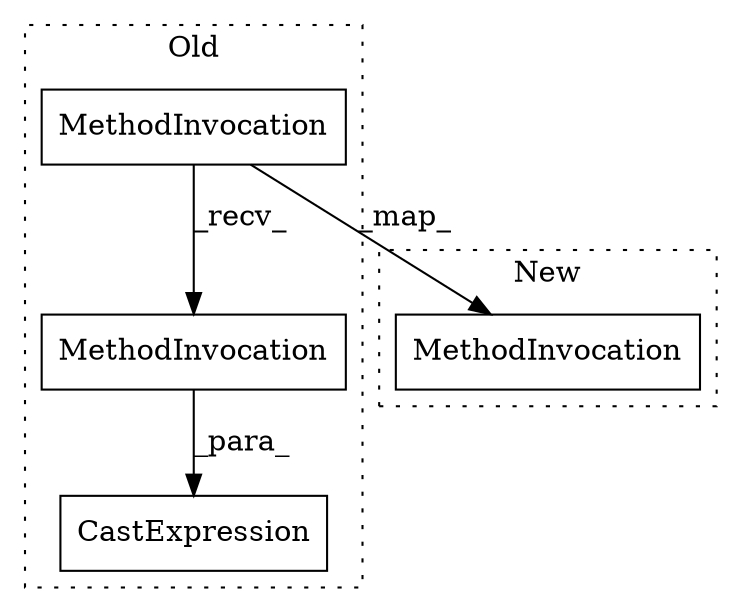 digraph G {
subgraph cluster0 {
1 [label="CastExpression" a="11" s="12188" l="14" shape="box"];
2 [label="MethodInvocation" a="32" s="12212" l="18" shape="box"];
3 [label="MethodInvocation" a="32" s="12231" l="12" shape="box"];
label = "Old";
style="dotted";
}
subgraph cluster1 {
4 [label="MethodInvocation" a="32" s="12090" l="18" shape="box"];
label = "New";
style="dotted";
}
2 -> 4 [label="_map_"];
2 -> 3 [label="_recv_"];
3 -> 1 [label="_para_"];
}